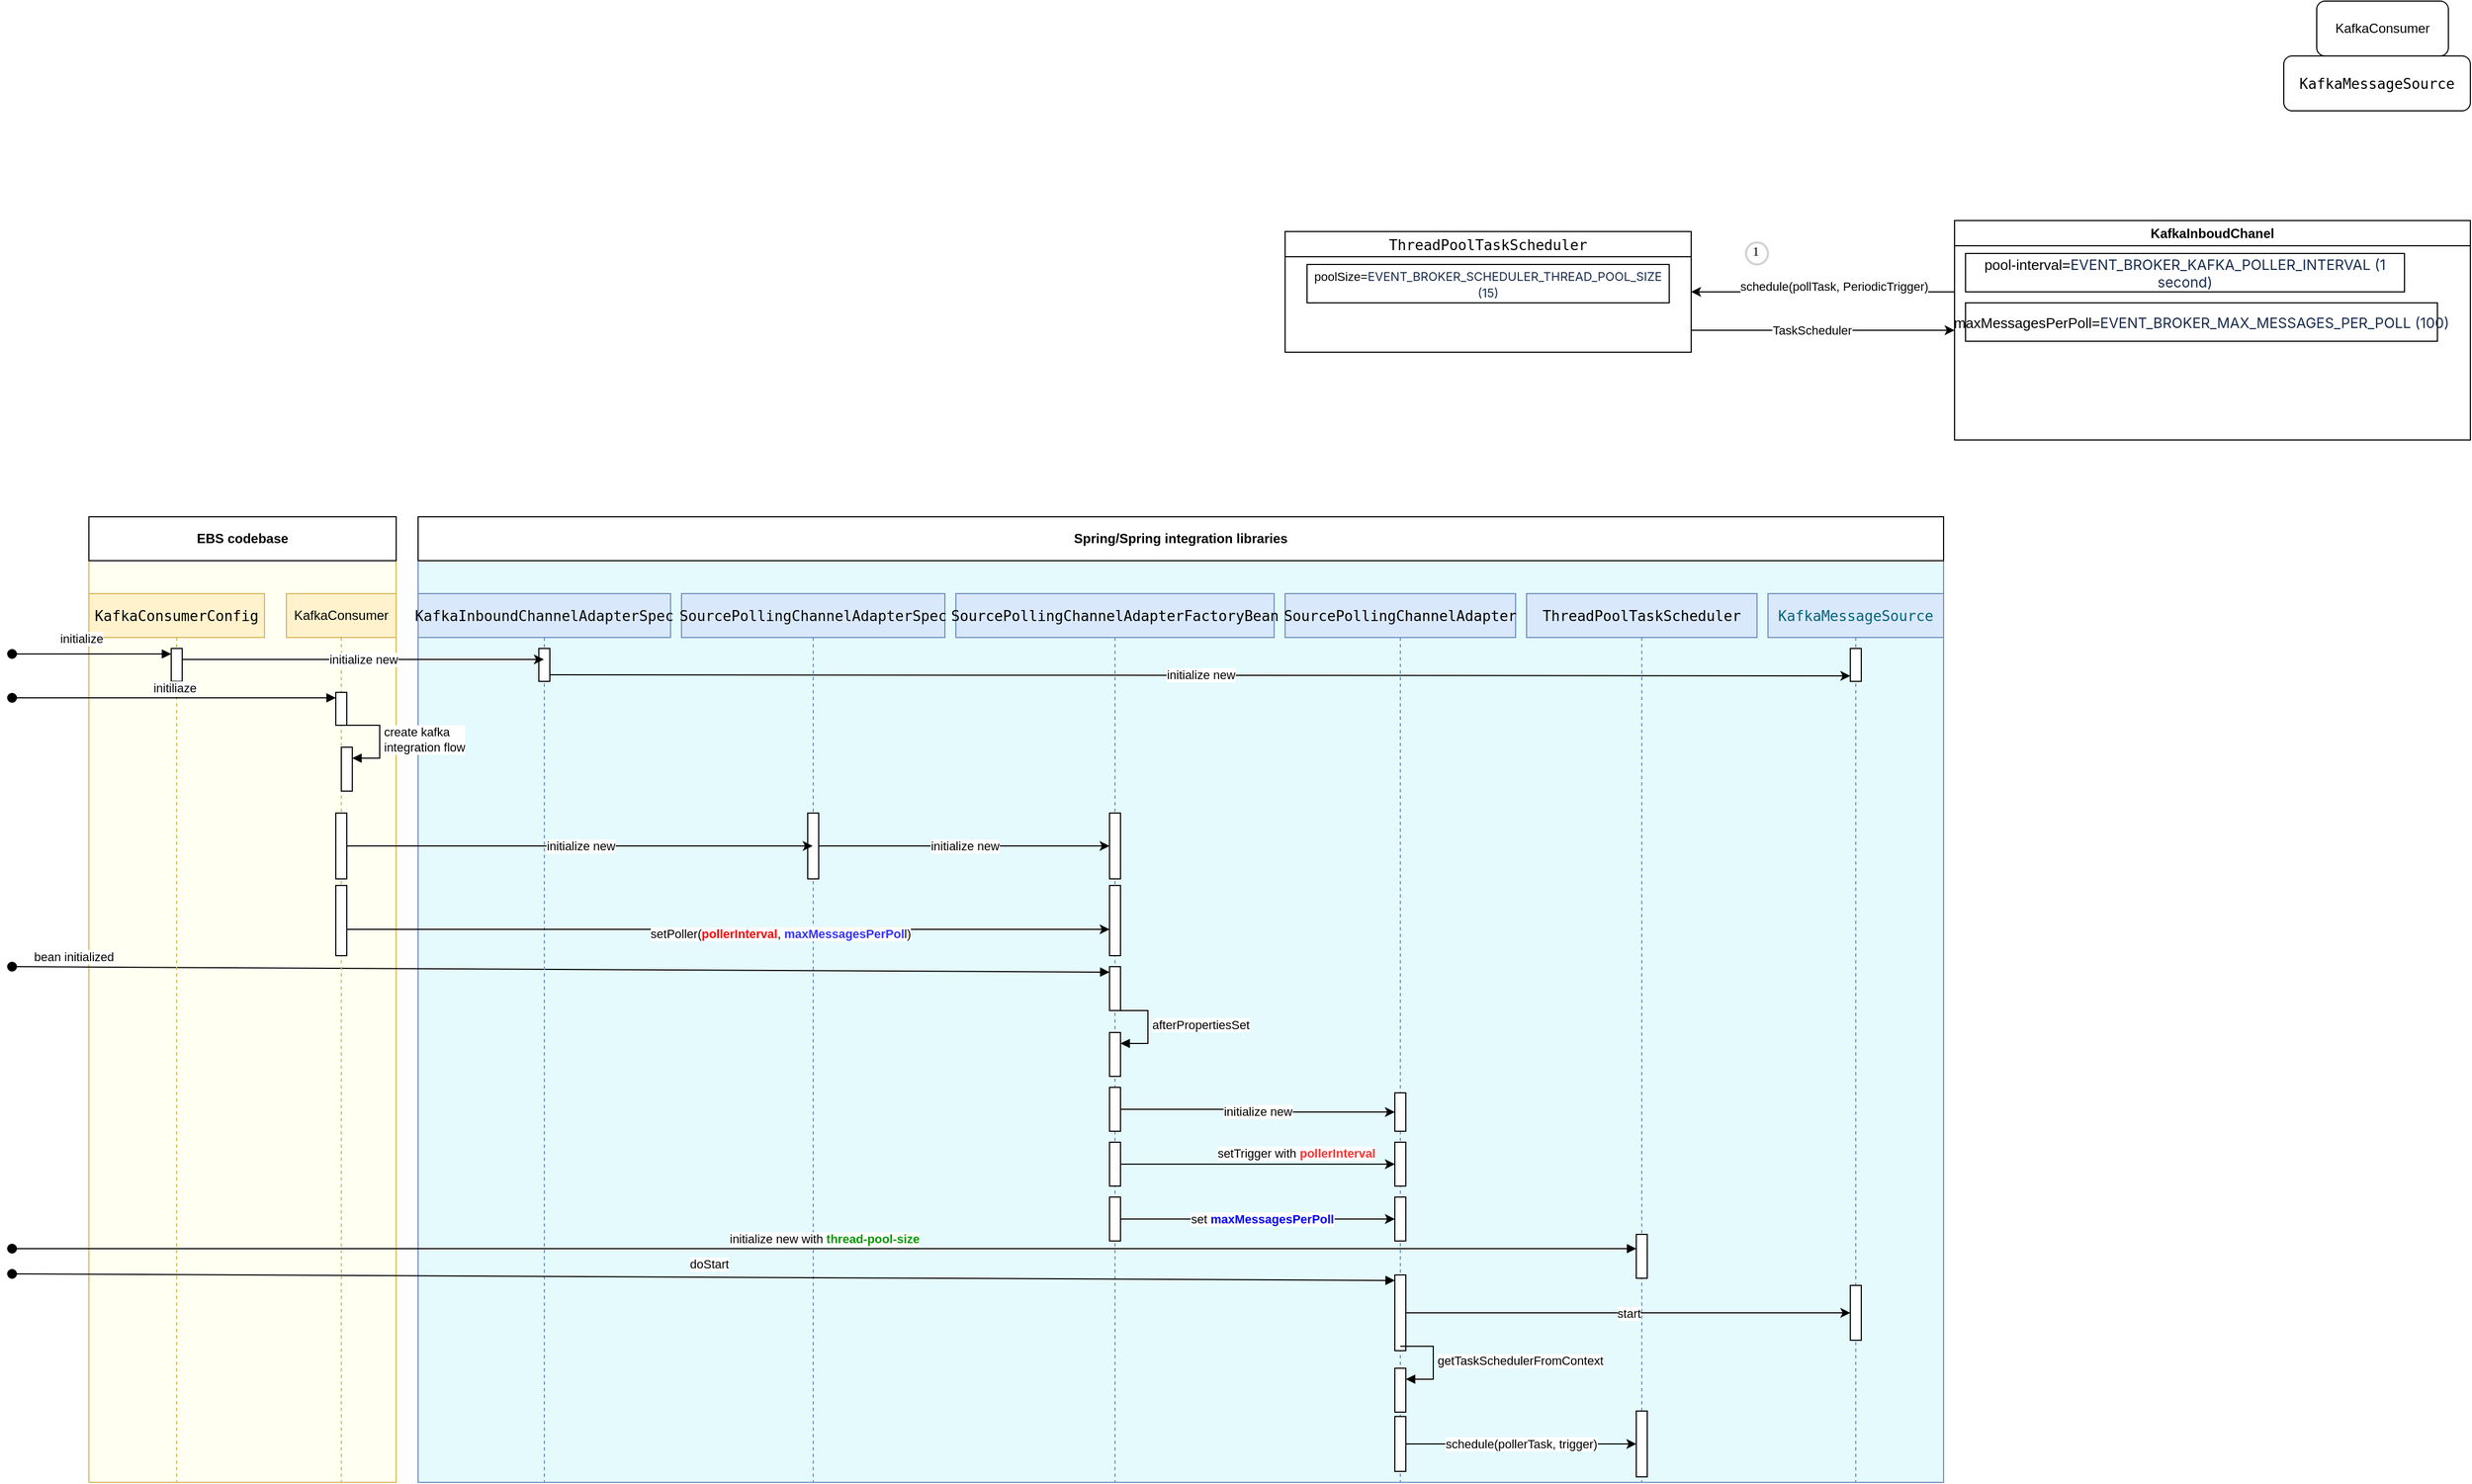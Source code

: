 <mxfile version="24.4.2" type="github">
  <diagram name="Page-1" id="fZzsu9hmyL7Nlfl3KdEv">
    <mxGraphModel dx="3387" dy="878" grid="1" gridSize="10" guides="1" tooltips="1" connect="1" arrows="1" fold="1" page="1" pageScale="1" pageWidth="850" pageHeight="1100" math="0" shadow="0">
      <root>
        <mxCell id="0" />
        <mxCell id="1" parent="0" />
        <mxCell id="ktT0PjB0B2NuViWrefe5-3" value="" style="rounded=0;whiteSpace=wrap;html=1;fillColor=#E5FAFC;strokeColor=#6c8ebf;" vertex="1" parent="1">
          <mxGeometry x="-1040" y="490" width="1390" height="880" as="geometry" />
        </mxCell>
        <mxCell id="ktT0PjB0B2NuViWrefe5-2" value="" style="rounded=0;whiteSpace=wrap;html=1;fillColor=#FFFFF2;strokeColor=#d6b656;" vertex="1" parent="1">
          <mxGeometry x="-1340" y="490" width="280" height="880" as="geometry" />
        </mxCell>
        <mxCell id="QlcWedHpRXv3R7vnOEsD-1" value="&lt;div style=&quot;background-color:#ffffff;color:#080808&quot;&gt;&lt;pre style=&quot;font-family:&#39;JetBrains Mono&#39;,monospace;font-size:9.8pt;&quot;&gt;&lt;span style=&quot;color:#000000;&quot;&gt;KafkaMessageSource&lt;/span&gt;&lt;/pre&gt;&lt;/div&gt;" style="rounded=1;whiteSpace=wrap;html=1;" parent="1" vertex="1">
          <mxGeometry x="660" y="70" width="170" height="50" as="geometry" />
        </mxCell>
        <mxCell id="QlcWedHpRXv3R7vnOEsD-2" value="KafkaConsumer" style="rounded=1;whiteSpace=wrap;html=1;" parent="1" vertex="1">
          <mxGeometry x="690" y="20" width="120" height="50" as="geometry" />
        </mxCell>
        <mxCell id="QlcWedHpRXv3R7vnOEsD-10" value="KafkaInboudChanel" style="swimlane;whiteSpace=wrap;html=1;" parent="1" vertex="1">
          <mxGeometry x="360" y="220" width="470" height="200" as="geometry" />
        </mxCell>
        <mxCell id="QlcWedHpRXv3R7vnOEsD-9" value="&lt;font style=&quot;font-size: 13px;&quot;&gt;pool-interval=&lt;span style=&quot;color: rgb(23, 43, 77); font-family: -apple-system, BlinkMacSystemFont, &amp;quot;Segoe UI&amp;quot;, Roboto, Oxygen, Ubuntu, &amp;quot;Fira Sans&amp;quot;, &amp;quot;Droid Sans&amp;quot;, &amp;quot;Helvetica Neue&amp;quot;, sans-serif; text-align: start; background-color: rgb(255, 255, 255);&quot;&gt;EVENT_BROKER_KAFKA_POLLER_INTERVAL&lt;/span&gt;&lt;span style=&quot;color: rgb(23, 43, 77); font-family: -apple-system, BlinkMacSystemFont, &amp;quot;Segoe UI&amp;quot;, Roboto, Oxygen, Ubuntu, &amp;quot;Fira Sans&amp;quot;, &amp;quot;Droid Sans&amp;quot;, &amp;quot;Helvetica Neue&amp;quot;, sans-serif;&quot;&gt;&amp;nbsp;(1 second)&lt;/span&gt;&lt;/font&gt;" style="rounded=0;whiteSpace=wrap;html=1;align=center;" parent="QlcWedHpRXv3R7vnOEsD-10" vertex="1">
          <mxGeometry x="10" y="30" width="400" height="35" as="geometry" />
        </mxCell>
        <mxCell id="QlcWedHpRXv3R7vnOEsD-19" value="&lt;div style=&quot;text-align: start;&quot;&gt;&lt;span style=&quot;font-size: 13px; background-color: initial;&quot;&gt;maxMessagesPerPoll=&lt;/span&gt;&lt;span style=&quot;background-color: initial; font-size: 13px;&quot;&gt;&lt;font face=&quot;-apple-system, BlinkMacSystemFont, Segoe UI, Roboto, Oxygen, Ubuntu, Fira Sans, Droid Sans, Helvetica Neue, sans-serif&quot; color=&quot;#172b4d&quot;&gt;EVENT_BROKER_MAX_MESSAGES_PER_POLL&lt;/font&gt;&lt;/span&gt;&lt;span style=&quot;font-size: 13px; background-color: initial; color: rgb(23, 43, 77); font-family: -apple-system, BlinkMacSystemFont, &amp;quot;Segoe UI&amp;quot;, Roboto, Oxygen, Ubuntu, &amp;quot;Fira Sans&amp;quot;, &amp;quot;Droid Sans&amp;quot;, &amp;quot;Helvetica Neue&amp;quot;, sans-serif;&quot;&gt;&amp;nbsp;(100)&lt;/span&gt;&lt;/div&gt;" style="rounded=0;whiteSpace=wrap;html=1;align=center;" parent="QlcWedHpRXv3R7vnOEsD-10" vertex="1">
          <mxGeometry x="10" y="75" width="430" height="35" as="geometry" />
        </mxCell>
        <mxCell id="QlcWedHpRXv3R7vnOEsD-18" value="TaskScheduler" style="edgeStyle=orthogonalEdgeStyle;rounded=0;orthogonalLoop=1;jettySize=auto;html=1;entryX=0;entryY=0.5;entryDx=0;entryDy=0;" parent="1" source="QlcWedHpRXv3R7vnOEsD-13" target="QlcWedHpRXv3R7vnOEsD-10" edge="1">
          <mxGeometry x="-0.083" relative="1" as="geometry">
            <Array as="points">
              <mxPoint x="240" y="320" />
              <mxPoint x="240" y="320" />
            </Array>
            <mxPoint as="offset" />
          </mxGeometry>
        </mxCell>
        <mxCell id="QlcWedHpRXv3R7vnOEsD-13" value="&lt;pre style=&quot;color: rgb(8, 8, 8); font-weight: 400; font-family: &amp;quot;JetBrains Mono&amp;quot;, monospace; font-size: 9.8pt;&quot;&gt;&lt;span style=&quot;color: rgb(0, 0, 0);&quot;&gt;ThreadPoolTaskScheduler&lt;/span&gt;&lt;/pre&gt;" style="swimlane;whiteSpace=wrap;html=1;" parent="1" vertex="1">
          <mxGeometry x="-250" y="230" width="370" height="110" as="geometry" />
        </mxCell>
        <mxCell id="QlcWedHpRXv3R7vnOEsD-6" value="&lt;font style=&quot;font-size: 11px;&quot;&gt;poolSize=&lt;span style=&quot;color: rgb(23, 43, 77); font-family: -apple-system, BlinkMacSystemFont, &amp;quot;Segoe UI&amp;quot;, Roboto, Oxygen, Ubuntu, &amp;quot;Fira Sans&amp;quot;, &amp;quot;Droid Sans&amp;quot;, &amp;quot;Helvetica Neue&amp;quot;, sans-serif;&quot;&gt;EVENT_BROKER_SCHEDULER_THREAD_POOL_SIZE (15)&lt;/span&gt;&lt;/font&gt;" style="rounded=0;whiteSpace=wrap;html=1;align=center;" parent="QlcWedHpRXv3R7vnOEsD-13" vertex="1">
          <mxGeometry x="20" y="30" width="330" height="35" as="geometry" />
        </mxCell>
        <mxCell id="QlcWedHpRXv3R7vnOEsD-14" value="&lt;div&gt;schedule(pollTask, PeriodicTrigger)&lt;/div&gt;" style="edgeStyle=orthogonalEdgeStyle;rounded=0;orthogonalLoop=1;jettySize=auto;html=1;entryX=1;entryY=0.5;entryDx=0;entryDy=0;exitX=0;exitY=0.25;exitDx=0;exitDy=0;" parent="1" source="QlcWedHpRXv3R7vnOEsD-10" target="QlcWedHpRXv3R7vnOEsD-13" edge="1">
          <mxGeometry x="-0.02" y="-5" relative="1" as="geometry">
            <mxPoint x="320" y="275" as="sourcePoint" />
            <Array as="points">
              <mxPoint x="360" y="285" />
            </Array>
            <mxPoint as="offset" />
          </mxGeometry>
        </mxCell>
        <mxCell id="QlcWedHpRXv3R7vnOEsD-15" value="1" style="ellipse;whiteSpace=wrap;html=1;aspect=fixed;strokeWidth=2;fontFamily=Tahoma;spacingBottom=4;spacingRight=2;strokeColor=#d3d3d3;" parent="1" vertex="1">
          <mxGeometry x="170" y="240" width="20" height="20" as="geometry" />
        </mxCell>
        <mxCell id="QlcWedHpRXv3R7vnOEsD-20" value="&lt;div style=&quot;color: rgb(8, 8, 8);&quot;&gt;&lt;pre style=&quot;font-family:&#39;JetBrains Mono&#39;,monospace;font-size:9.8pt;&quot;&gt;&lt;span style=&quot;color:#000000;&quot;&gt;SourcePollingChannelAdapter&lt;/span&gt;&lt;/pre&gt;&lt;/div&gt;" style="shape=umlLifeline;perimeter=lifelinePerimeter;whiteSpace=wrap;html=1;container=1;dropTarget=0;collapsible=0;recursiveResize=0;outlineConnect=0;portConstraint=eastwest;newEdgeStyle={&quot;curved&quot;:0,&quot;rounded&quot;:0};fillColor=#dae8fc;strokeColor=#6c8ebf;labelBackgroundColor=none;" parent="1" vertex="1">
          <mxGeometry x="-250" y="560" width="210" height="810" as="geometry" />
        </mxCell>
        <mxCell id="QlcWedHpRXv3R7vnOEsD-53" value="" style="html=1;points=[[0,0,0,0,5],[0,1,0,0,-5],[1,0,0,0,5],[1,1,0,0,-5]];perimeter=orthogonalPerimeter;outlineConnect=0;targetShapes=umlLifeline;portConstraint=eastwest;newEdgeStyle={&quot;curved&quot;:0,&quot;rounded&quot;:0};" parent="QlcWedHpRXv3R7vnOEsD-20" vertex="1">
          <mxGeometry x="100" y="455" width="10" height="35" as="geometry" />
        </mxCell>
        <mxCell id="QlcWedHpRXv3R7vnOEsD-94" value="" style="html=1;points=[[0,0,0,0,5],[0,1,0,0,-5],[1,0,0,0,5],[1,1,0,0,-5]];perimeter=orthogonalPerimeter;outlineConnect=0;targetShapes=umlLifeline;portConstraint=eastwest;newEdgeStyle={&quot;curved&quot;:0,&quot;rounded&quot;:0};" parent="QlcWedHpRXv3R7vnOEsD-20" vertex="1">
          <mxGeometry x="100" y="550" width="10" height="40" as="geometry" />
        </mxCell>
        <mxCell id="M7ghHzg6LirNKr-ro0C7-3" value="" style="html=1;points=[[0,0,0,0,5],[0,1,0,0,-5],[1,0,0,0,5],[1,1,0,0,-5]];perimeter=orthogonalPerimeter;outlineConnect=0;targetShapes=umlLifeline;portConstraint=eastwest;newEdgeStyle={&quot;curved&quot;:0,&quot;rounded&quot;:0};" parent="QlcWedHpRXv3R7vnOEsD-20" vertex="1">
          <mxGeometry x="100" y="621" width="10" height="69" as="geometry" />
        </mxCell>
        <mxCell id="M7ghHzg6LirNKr-ro0C7-5" value="" style="html=1;points=[[0,0,0,0,5],[0,1,0,0,-5],[1,0,0,0,5],[1,1,0,0,-5]];perimeter=orthogonalPerimeter;outlineConnect=0;targetShapes=umlLifeline;portConstraint=eastwest;newEdgeStyle={&quot;curved&quot;:0,&quot;rounded&quot;:0};" parent="QlcWedHpRXv3R7vnOEsD-20" vertex="1">
          <mxGeometry x="100" y="706" width="10" height="40" as="geometry" />
        </mxCell>
        <mxCell id="M7ghHzg6LirNKr-ro0C7-6" value="getTaskSchedulerFromContext" style="html=1;align=left;spacingLeft=2;endArrow=block;rounded=0;edgeStyle=orthogonalEdgeStyle;curved=0;rounded=0;" parent="QlcWedHpRXv3R7vnOEsD-20" target="M7ghHzg6LirNKr-ro0C7-5" edge="1">
          <mxGeometry relative="1" as="geometry">
            <mxPoint x="105" y="686" as="sourcePoint" />
            <Array as="points">
              <mxPoint x="135" y="716" />
            </Array>
          </mxGeometry>
        </mxCell>
        <mxCell id="M7ghHzg6LirNKr-ro0C7-7" value="" style="html=1;points=[[0,0,0,0,5],[0,1,0,0,-5],[1,0,0,0,5],[1,1,0,0,-5]];perimeter=orthogonalPerimeter;outlineConnect=0;targetShapes=umlLifeline;portConstraint=eastwest;newEdgeStyle={&quot;curved&quot;:0,&quot;rounded&quot;:0};" parent="QlcWedHpRXv3R7vnOEsD-20" vertex="1">
          <mxGeometry x="100" y="750" width="10" height="50" as="geometry" />
        </mxCell>
        <mxCell id="QlcWedHpRXv3R7vnOEsD-90" value="" style="html=1;points=[[0,0,0,0,5],[0,1,0,0,-5],[1,0,0,0,5],[1,1,0,0,-5]];perimeter=orthogonalPerimeter;outlineConnect=0;targetShapes=umlLifeline;portConstraint=eastwest;newEdgeStyle={&quot;curved&quot;:0,&quot;rounded&quot;:0};" parent="QlcWedHpRXv3R7vnOEsD-20" vertex="1">
          <mxGeometry x="100" y="500" width="10" height="40" as="geometry" />
        </mxCell>
        <mxCell id="QlcWedHpRXv3R7vnOEsD-21" value="&lt;div style=&quot;color: rgb(8, 8, 8);&quot;&gt;&lt;pre style=&quot;font-family:&#39;JetBrains Mono&#39;,monospace;font-size:9.8pt;&quot;&gt;&lt;pre style=&quot;font-family: &amp;quot;JetBrains Mono&amp;quot;, monospace; font-size: 9.8pt;&quot;&gt;&lt;span style=&quot;color: rgb(0, 0, 0);&quot;&gt;ThreadPoolTaskScheduler&lt;/span&gt;&lt;/pre&gt;&lt;/pre&gt;&lt;/div&gt;" style="shape=umlLifeline;perimeter=lifelinePerimeter;whiteSpace=wrap;html=1;container=1;dropTarget=0;collapsible=0;recursiveResize=0;outlineConnect=0;portConstraint=eastwest;newEdgeStyle={&quot;curved&quot;:0,&quot;rounded&quot;:0};fillColor=#dae8fc;strokeColor=#6c8ebf;labelBackgroundColor=none;" parent="1" vertex="1">
          <mxGeometry x="-30" y="560" width="210" height="810" as="geometry" />
        </mxCell>
        <mxCell id="M7ghHzg6LirNKr-ro0C7-2" value="" style="html=1;points=[[0,0,0,0,5],[0,1,0,0,-5],[1,0,0,0,5],[1,1,0,0,-5]];perimeter=orthogonalPerimeter;outlineConnect=0;targetShapes=umlLifeline;portConstraint=eastwest;newEdgeStyle={&quot;curved&quot;:0,&quot;rounded&quot;:0};" parent="QlcWedHpRXv3R7vnOEsD-21" vertex="1">
          <mxGeometry x="100" y="584" width="10" height="40" as="geometry" />
        </mxCell>
        <mxCell id="M7ghHzg6LirNKr-ro0C7-8" value="" style="html=1;points=[[0,0,0,0,5],[0,1,0,0,-5],[1,0,0,0,5],[1,1,0,0,-5]];perimeter=orthogonalPerimeter;outlineConnect=0;targetShapes=umlLifeline;portConstraint=eastwest;newEdgeStyle={&quot;curved&quot;:0,&quot;rounded&quot;:0};" parent="QlcWedHpRXv3R7vnOEsD-21" vertex="1">
          <mxGeometry x="100" y="745" width="10" height="60" as="geometry" />
        </mxCell>
        <mxCell id="QlcWedHpRXv3R7vnOEsD-22" value="&lt;div style=&quot;color: rgb(8, 8, 8);&quot;&gt;&lt;pre style=&quot;font-family:&#39;JetBrains Mono&#39;,monospace;font-size:9.8pt;&quot;&gt;&lt;div&gt;&lt;pre style=&quot;font-family:&#39;JetBrains Mono&#39;,monospace;font-size:9.8pt;&quot;&gt;&lt;span style=&quot;color:#000000;&quot;&gt;SourcePollingChannelAdapterFactoryBean&lt;/span&gt;&lt;/pre&gt;&lt;/div&gt;&lt;/pre&gt;&lt;/div&gt;" style="shape=umlLifeline;whiteSpace=wrap;html=1;container=1;dropTarget=0;collapsible=0;recursiveResize=0;outlineConnect=0;portConstraint=eastwest;newEdgeStyle={&quot;curved&quot;:0,&quot;rounded&quot;:0};points=[[0,0,0,0,5],[0,1,0,0,-5],[1,0,0,0,5],[1,1,0,0,-5]];perimeter=rectanglePerimeter;targetShapes=umlLifeline;participant=label;fillColor=#dae8fc;strokeColor=#6c8ebf;labelBackgroundColor=none;" parent="1" vertex="1">
          <mxGeometry x="-550" y="560" width="290" height="810" as="geometry" />
        </mxCell>
        <mxCell id="QlcWedHpRXv3R7vnOEsD-69" value="" style="html=1;points=[[0,0,0,0,5],[0,1,0,0,-5],[1,0,0,0,5],[1,1,0,0,-5]];perimeter=orthogonalPerimeter;outlineConnect=0;targetShapes=umlLifeline;portConstraint=eastwest;newEdgeStyle={&quot;curved&quot;:0,&quot;rounded&quot;:0};" parent="QlcWedHpRXv3R7vnOEsD-22" vertex="1">
          <mxGeometry x="140" y="200" width="10" height="60" as="geometry" />
        </mxCell>
        <mxCell id="QlcWedHpRXv3R7vnOEsD-76" value="" style="html=1;points=[[0,0,0,0,5],[0,1,0,0,-5],[1,0,0,0,5],[1,1,0,0,-5]];perimeter=orthogonalPerimeter;outlineConnect=0;targetShapes=umlLifeline;portConstraint=eastwest;newEdgeStyle={&quot;curved&quot;:0,&quot;rounded&quot;:0};" parent="QlcWedHpRXv3R7vnOEsD-22" vertex="1">
          <mxGeometry x="140" y="266" width="10" height="64" as="geometry" />
        </mxCell>
        <mxCell id="QlcWedHpRXv3R7vnOEsD-79" value="" style="html=1;points=[[0,0,0,0,5],[0,1,0,0,-5],[1,0,0,0,5],[1,1,0,0,-5]];perimeter=orthogonalPerimeter;outlineConnect=0;targetShapes=umlLifeline;portConstraint=eastwest;newEdgeStyle={&quot;curved&quot;:0,&quot;rounded&quot;:0};" parent="QlcWedHpRXv3R7vnOEsD-22" vertex="1">
          <mxGeometry x="140" y="340" width="10" height="40" as="geometry" />
        </mxCell>
        <mxCell id="QlcWedHpRXv3R7vnOEsD-80" value="bean initialized" style="html=1;verticalAlign=bottom;startArrow=oval;endArrow=block;startSize=8;curved=0;rounded=0;entryX=0;entryY=0;entryDx=0;entryDy=5;" parent="QlcWedHpRXv3R7vnOEsD-22" target="QlcWedHpRXv3R7vnOEsD-79" edge="1">
          <mxGeometry x="-0.887" relative="1" as="geometry">
            <mxPoint x="-860" y="340" as="sourcePoint" />
            <mxPoint as="offset" />
          </mxGeometry>
        </mxCell>
        <mxCell id="QlcWedHpRXv3R7vnOEsD-81" value="" style="html=1;points=[[0,0,0,0,5],[0,1,0,0,-5],[1,0,0,0,5],[1,1,0,0,-5]];perimeter=orthogonalPerimeter;outlineConnect=0;targetShapes=umlLifeline;portConstraint=eastwest;newEdgeStyle={&quot;curved&quot;:0,&quot;rounded&quot;:0};" parent="QlcWedHpRXv3R7vnOEsD-22" vertex="1">
          <mxGeometry x="140" y="400" width="10" height="40" as="geometry" />
        </mxCell>
        <mxCell id="QlcWedHpRXv3R7vnOEsD-82" value="afterPropertiesSet" style="html=1;align=left;spacingLeft=2;endArrow=block;rounded=0;edgeStyle=orthogonalEdgeStyle;curved=0;rounded=0;" parent="QlcWedHpRXv3R7vnOEsD-22" target="QlcWedHpRXv3R7vnOEsD-81" edge="1">
          <mxGeometry relative="1" as="geometry">
            <mxPoint x="145" y="380" as="sourcePoint" />
            <Array as="points">
              <mxPoint x="175" y="410" />
            </Array>
          </mxGeometry>
        </mxCell>
        <mxCell id="QlcWedHpRXv3R7vnOEsD-84" value="" style="html=1;points=[[0,0,0,0,5],[0,1,0,0,-5],[1,0,0,0,5],[1,1,0,0,-5]];perimeter=orthogonalPerimeter;outlineConnect=0;targetShapes=umlLifeline;portConstraint=eastwest;newEdgeStyle={&quot;curved&quot;:0,&quot;rounded&quot;:0};" parent="QlcWedHpRXv3R7vnOEsD-22" vertex="1">
          <mxGeometry x="140" y="450" width="10" height="40" as="geometry" />
        </mxCell>
        <mxCell id="QlcWedHpRXv3R7vnOEsD-89" value="" style="html=1;points=[[0,0,0,0,5],[0,1,0,0,-5],[1,0,0,0,5],[1,1,0,0,-5]];perimeter=orthogonalPerimeter;outlineConnect=0;targetShapes=umlLifeline;portConstraint=eastwest;newEdgeStyle={&quot;curved&quot;:0,&quot;rounded&quot;:0};" parent="QlcWedHpRXv3R7vnOEsD-22" vertex="1">
          <mxGeometry x="140" y="500" width="10" height="40" as="geometry" />
        </mxCell>
        <mxCell id="QlcWedHpRXv3R7vnOEsD-93" value="" style="html=1;points=[[0,0,0,0,5],[0,1,0,0,-5],[1,0,0,0,5],[1,1,0,0,-5]];perimeter=orthogonalPerimeter;outlineConnect=0;targetShapes=umlLifeline;portConstraint=eastwest;newEdgeStyle={&quot;curved&quot;:0,&quot;rounded&quot;:0};" parent="QlcWedHpRXv3R7vnOEsD-22" vertex="1">
          <mxGeometry x="140" y="550" width="10" height="40" as="geometry" />
        </mxCell>
        <mxCell id="QlcWedHpRXv3R7vnOEsD-54" value="KafkaConsumer" style="shape=umlLifeline;perimeter=lifelinePerimeter;whiteSpace=wrap;html=1;container=1;dropTarget=0;collapsible=0;recursiveResize=0;outlineConnect=0;portConstraint=eastwest;newEdgeStyle={&quot;curved&quot;:0,&quot;rounded&quot;:0};fillColor=#fff2cc;strokeColor=#d6b656;" parent="1" vertex="1">
          <mxGeometry x="-1160" y="560" width="100" height="810" as="geometry" />
        </mxCell>
        <mxCell id="QlcWedHpRXv3R7vnOEsD-62" value="" style="html=1;points=[[0,0,0,0,5],[0,1,0,0,-5],[1,0,0,0,5],[1,1,0,0,-5]];perimeter=orthogonalPerimeter;outlineConnect=0;targetShapes=umlLifeline;portConstraint=eastwest;newEdgeStyle={&quot;curved&quot;:0,&quot;rounded&quot;:0};" parent="QlcWedHpRXv3R7vnOEsD-54" vertex="1">
          <mxGeometry x="45" y="200" width="10" height="60" as="geometry" />
        </mxCell>
        <mxCell id="QlcWedHpRXv3R7vnOEsD-72" value="" style="html=1;points=[[0,0,0,0,5],[0,1,0,0,-5],[1,0,0,0,5],[1,1,0,0,-5]];perimeter=orthogonalPerimeter;outlineConnect=0;targetShapes=umlLifeline;portConstraint=eastwest;newEdgeStyle={&quot;curved&quot;:0,&quot;rounded&quot;:0};" parent="QlcWedHpRXv3R7vnOEsD-54" vertex="1">
          <mxGeometry x="45" y="266" width="10" height="64" as="geometry" />
        </mxCell>
        <mxCell id="M7ghHzg6LirNKr-ro0C7-11" value="" style="html=1;points=[[0,0,0,0,5],[0,1,0,0,-5],[1,0,0,0,5],[1,1,0,0,-5]];perimeter=orthogonalPerimeter;outlineConnect=0;targetShapes=umlLifeline;portConstraint=eastwest;newEdgeStyle={&quot;curved&quot;:0,&quot;rounded&quot;:0};" parent="QlcWedHpRXv3R7vnOEsD-54" vertex="1">
          <mxGeometry x="45" y="90" width="10" height="30" as="geometry" />
        </mxCell>
        <mxCell id="M7ghHzg6LirNKr-ro0C7-13" value="" style="html=1;points=[[0,0,0,0,5],[0,1,0,0,-5],[1,0,0,0,5],[1,1,0,0,-5]];perimeter=orthogonalPerimeter;outlineConnect=0;targetShapes=umlLifeline;portConstraint=eastwest;newEdgeStyle={&quot;curved&quot;:0,&quot;rounded&quot;:0};" parent="QlcWedHpRXv3R7vnOEsD-54" vertex="1">
          <mxGeometry x="50" y="140" width="10" height="40" as="geometry" />
        </mxCell>
        <mxCell id="M7ghHzg6LirNKr-ro0C7-14" value="create kafka&lt;div&gt;integration flow&lt;/div&gt;" style="html=1;align=left;spacingLeft=2;endArrow=block;rounded=0;edgeStyle=orthogonalEdgeStyle;curved=0;rounded=0;" parent="QlcWedHpRXv3R7vnOEsD-54" target="M7ghHzg6LirNKr-ro0C7-13" edge="1">
          <mxGeometry relative="1" as="geometry">
            <mxPoint x="55" y="120" as="sourcePoint" />
            <Array as="points">
              <mxPoint x="85" y="150" />
            </Array>
          </mxGeometry>
        </mxCell>
        <mxCell id="QlcWedHpRXv3R7vnOEsD-55" value="&lt;div style=&quot;color: rgb(8, 8, 8);&quot;&gt;&lt;pre style=&quot;font-family: &amp;quot;JetBrains Mono&amp;quot;, monospace; font-size: 9.8pt;&quot;&gt;&lt;span style=&quot;color: rgb(0, 0, 0);&quot;&gt;KafkaConsumerConfig&lt;/span&gt;&lt;/pre&gt;&lt;/div&gt;" style="shape=umlLifeline;perimeter=lifelinePerimeter;whiteSpace=wrap;html=1;container=1;dropTarget=0;collapsible=0;recursiveResize=0;outlineConnect=0;portConstraint=eastwest;newEdgeStyle={&quot;curved&quot;:0,&quot;rounded&quot;:0};fillColor=#fff2cc;strokeColor=#d6b656;" parent="1" vertex="1">
          <mxGeometry x="-1340" y="560" width="160" height="810" as="geometry" />
        </mxCell>
        <mxCell id="QlcWedHpRXv3R7vnOEsD-57" value="" style="html=1;points=[[0,0,0,0,5],[0,1,0,0,-5],[1,0,0,0,5],[1,1,0,0,-5]];perimeter=orthogonalPerimeter;outlineConnect=0;targetShapes=umlLifeline;portConstraint=eastwest;newEdgeStyle={&quot;curved&quot;:0,&quot;rounded&quot;:0};" parent="QlcWedHpRXv3R7vnOEsD-55" vertex="1">
          <mxGeometry x="75" y="50" width="10" height="30" as="geometry" />
        </mxCell>
        <mxCell id="QlcWedHpRXv3R7vnOEsD-58" value="initialize" style="html=1;verticalAlign=bottom;startArrow=oval;endArrow=block;startSize=8;curved=0;rounded=0;entryX=0;entryY=0;entryDx=0;entryDy=5;" parent="QlcWedHpRXv3R7vnOEsD-55" target="QlcWedHpRXv3R7vnOEsD-57" edge="1">
          <mxGeometry x="-0.135" y="5" relative="1" as="geometry">
            <mxPoint x="-70" y="55" as="sourcePoint" />
            <mxPoint as="offset" />
          </mxGeometry>
        </mxCell>
        <mxCell id="QlcWedHpRXv3R7vnOEsD-56" value="&lt;div style=&quot;color: rgb(8, 8, 8);&quot;&gt;&lt;pre style=&quot;font-family: &amp;quot;JetBrains Mono&amp;quot;, monospace; font-size: 9.8pt;&quot;&gt;&lt;div style=&quot;&quot;&gt;&lt;pre style=&quot;font-family: &amp;quot;JetBrains Mono&amp;quot;, monospace; font-size: 9.8pt;&quot;&gt;KafkaInboundChannelAdapterSpec&lt;/pre&gt;&lt;/div&gt;&lt;/pre&gt;&lt;/div&gt;" style="shape=umlLifeline;perimeter=lifelinePerimeter;whiteSpace=wrap;html=1;container=1;dropTarget=0;collapsible=0;recursiveResize=0;outlineConnect=0;portConstraint=eastwest;newEdgeStyle={&quot;curved&quot;:0,&quot;rounded&quot;:0};fillColor=#dae8fc;strokeColor=#6c8ebf;" parent="1" vertex="1">
          <mxGeometry x="-1040" y="560" width="230" height="810" as="geometry" />
        </mxCell>
        <mxCell id="QlcWedHpRXv3R7vnOEsD-60" value="" style="html=1;points=[[0,0,0,0,5],[0,1,0,0,-5],[1,0,0,0,5],[1,1,0,0,-5]];perimeter=orthogonalPerimeter;outlineConnect=0;targetShapes=umlLifeline;portConstraint=eastwest;newEdgeStyle={&quot;curved&quot;:0,&quot;rounded&quot;:0};" parent="QlcWedHpRXv3R7vnOEsD-56" vertex="1">
          <mxGeometry x="110" y="50" width="10" height="30" as="geometry" />
        </mxCell>
        <mxCell id="QlcWedHpRXv3R7vnOEsD-59" value="initialize new" style="edgeStyle=orthogonalEdgeStyle;rounded=0;orthogonalLoop=1;jettySize=auto;html=1;curved=0;" parent="1" source="QlcWedHpRXv3R7vnOEsD-57" target="QlcWedHpRXv3R7vnOEsD-56" edge="1">
          <mxGeometry relative="1" as="geometry">
            <Array as="points">
              <mxPoint x="-1080" y="620" />
              <mxPoint x="-1080" y="620" />
            </Array>
          </mxGeometry>
        </mxCell>
        <mxCell id="QlcWedHpRXv3R7vnOEsD-64" value="&lt;div style=&quot;color: rgb(8, 8, 8);&quot;&gt;&lt;pre style=&quot;font-family:&#39;JetBrains Mono&#39;,monospace;font-size:9.8pt;&quot;&gt;SourcePollingChannelAdapterSpec&lt;/pre&gt;&lt;/div&gt;" style="shape=umlLifeline;perimeter=lifelinePerimeter;whiteSpace=wrap;html=1;container=1;dropTarget=0;collapsible=0;recursiveResize=0;outlineConnect=0;portConstraint=eastwest;newEdgeStyle={&quot;curved&quot;:0,&quot;rounded&quot;:0};fillColor=#dae8fc;strokeColor=#6c8ebf;labelBackgroundColor=none;" parent="1" vertex="1">
          <mxGeometry x="-800" y="560" width="240" height="810" as="geometry" />
        </mxCell>
        <mxCell id="QlcWedHpRXv3R7vnOEsD-66" value="" style="html=1;points=[[0,0,0,0,5],[0,1,0,0,-5],[1,0,0,0,5],[1,1,0,0,-5]];perimeter=orthogonalPerimeter;outlineConnect=0;targetShapes=umlLifeline;portConstraint=eastwest;newEdgeStyle={&quot;curved&quot;:0,&quot;rounded&quot;:0};" parent="QlcWedHpRXv3R7vnOEsD-64" vertex="1">
          <mxGeometry x="115" y="200" width="10" height="60" as="geometry" />
        </mxCell>
        <mxCell id="QlcWedHpRXv3R7vnOEsD-65" value="initialize new" style="edgeStyle=orthogonalEdgeStyle;rounded=0;orthogonalLoop=1;jettySize=auto;html=1;curved=0;" parent="1" source="QlcWedHpRXv3R7vnOEsD-62" target="QlcWedHpRXv3R7vnOEsD-64" edge="1">
          <mxGeometry relative="1" as="geometry">
            <Array as="points">
              <mxPoint x="-660" y="820" />
              <mxPoint x="-660" y="820" />
            </Array>
          </mxGeometry>
        </mxCell>
        <mxCell id="QlcWedHpRXv3R7vnOEsD-71" value="initialize new" style="edgeStyle=orthogonalEdgeStyle;rounded=0;orthogonalLoop=1;jettySize=auto;html=1;curved=0;" parent="1" source="QlcWedHpRXv3R7vnOEsD-66" target="QlcWedHpRXv3R7vnOEsD-69" edge="1">
          <mxGeometry relative="1" as="geometry" />
        </mxCell>
        <mxCell id="QlcWedHpRXv3R7vnOEsD-75" value="setPoller(&lt;b&gt;&lt;font color=&quot;#ff0000&quot;&gt;pollerInterval&lt;/font&gt;&lt;/b&gt;, &lt;b&gt;&lt;font color=&quot;#3333ff&quot;&gt;maxMessagesPerPol&lt;/font&gt;&lt;/b&gt;l)" style="edgeStyle=orthogonalEdgeStyle;rounded=0;orthogonalLoop=1;jettySize=auto;html=1;curved=0;" parent="1" source="QlcWedHpRXv3R7vnOEsD-72" target="QlcWedHpRXv3R7vnOEsD-76" edge="1">
          <mxGeometry x="0.137" y="-4" relative="1" as="geometry">
            <Array as="points">
              <mxPoint x="-460" y="866" />
              <mxPoint x="-460" y="866" />
            </Array>
            <mxPoint as="offset" />
          </mxGeometry>
        </mxCell>
        <mxCell id="QlcWedHpRXv3R7vnOEsD-85" value="initialize new" style="edgeStyle=orthogonalEdgeStyle;rounded=0;orthogonalLoop=1;jettySize=auto;html=1;curved=0;" parent="1" source="QlcWedHpRXv3R7vnOEsD-84" target="QlcWedHpRXv3R7vnOEsD-53" edge="1">
          <mxGeometry relative="1" as="geometry" />
        </mxCell>
        <mxCell id="QlcWedHpRXv3R7vnOEsD-91" value="setTrigger with &lt;b&gt;&lt;font color=&quot;#ff3333&quot;&gt;pollerInterval&lt;/font&gt;&lt;/b&gt;" style="edgeStyle=orthogonalEdgeStyle;rounded=0;orthogonalLoop=1;jettySize=auto;html=1;curved=0;" parent="1" edge="1">
          <mxGeometry x="0.28" y="10" relative="1" as="geometry">
            <Array as="points">
              <mxPoint x="-270" y="1080" />
              <mxPoint x="-270" y="1080" />
            </Array>
            <mxPoint as="offset" />
            <mxPoint x="-400" y="1080" as="sourcePoint" />
            <mxPoint x="-150" y="1080" as="targetPoint" />
          </mxGeometry>
        </mxCell>
        <mxCell id="QlcWedHpRXv3R7vnOEsD-92" value="set &lt;b&gt;&lt;font color=&quot;#0000ff&quot;&gt;maxMessagesPerPoll&lt;/font&gt;&lt;/b&gt;" style="edgeStyle=orthogonalEdgeStyle;rounded=0;orthogonalLoop=1;jettySize=auto;html=1;curved=0;" parent="1" source="QlcWedHpRXv3R7vnOEsD-93" target="QlcWedHpRXv3R7vnOEsD-94" edge="1">
          <mxGeometry x="0.04" relative="1" as="geometry">
            <Array as="points">
              <mxPoint x="-180" y="1130" />
              <mxPoint x="-180" y="1130" />
            </Array>
            <mxPoint x="-1" as="offset" />
          </mxGeometry>
        </mxCell>
        <mxCell id="M7ghHzg6LirNKr-ro0C7-1" value="initialize new with &lt;b&gt;&lt;font color=&quot;#009900&quot;&gt;thread-pool-size&lt;/font&gt;&lt;/b&gt;" style="html=1;verticalAlign=bottom;startArrow=oval;startFill=1;endArrow=block;startSize=8;curved=0;rounded=0;" parent="1" edge="1">
          <mxGeometry width="60" relative="1" as="geometry">
            <mxPoint x="-1410" y="1157" as="sourcePoint" />
            <mxPoint x="70" y="1157" as="targetPoint" />
          </mxGeometry>
        </mxCell>
        <mxCell id="M7ghHzg6LirNKr-ro0C7-4" value="doStart" style="html=1;verticalAlign=bottom;startArrow=oval;endArrow=block;startSize=8;curved=0;rounded=0;entryX=0;entryY=0;entryDx=0;entryDy=5;" parent="1" target="M7ghHzg6LirNKr-ro0C7-3" edge="1">
          <mxGeometry x="0.008" y="3" relative="1" as="geometry">
            <mxPoint x="-1410" y="1180" as="sourcePoint" />
            <mxPoint as="offset" />
          </mxGeometry>
        </mxCell>
        <mxCell id="M7ghHzg6LirNKr-ro0C7-9" value="schedule(pollerTask, trigger)" style="edgeStyle=orthogonalEdgeStyle;rounded=0;orthogonalLoop=1;jettySize=auto;html=1;curved=0;" parent="1" source="M7ghHzg6LirNKr-ro0C7-7" target="M7ghHzg6LirNKr-ro0C7-8" edge="1">
          <mxGeometry relative="1" as="geometry" />
        </mxCell>
        <mxCell id="M7ghHzg6LirNKr-ro0C7-12" value="initiliaze" style="html=1;verticalAlign=bottom;startArrow=oval;endArrow=block;startSize=8;curved=0;rounded=0;entryX=0;entryY=0;entryDx=0;entryDy=5;" parent="1" target="M7ghHzg6LirNKr-ro0C7-11" edge="1">
          <mxGeometry relative="1" as="geometry">
            <mxPoint x="-1410" y="655" as="sourcePoint" />
          </mxGeometry>
        </mxCell>
        <mxCell id="M7ghHzg6LirNKr-ro0C7-17" value="&lt;div style=&quot;color: rgb(8, 8, 8);&quot;&gt;&lt;pre style=&quot;font-family:&#39;JetBrains Mono&#39;,monospace;font-size:9.8pt;&quot;&gt;&lt;span style=&quot;color:#00627a;&quot;&gt;KafkaMessageSource&lt;/span&gt;&lt;/pre&gt;&lt;/div&gt;" style="shape=umlLifeline;perimeter=lifelinePerimeter;whiteSpace=wrap;html=1;container=1;dropTarget=0;collapsible=0;recursiveResize=0;outlineConnect=0;portConstraint=eastwest;newEdgeStyle={&quot;curved&quot;:0,&quot;rounded&quot;:0};fillColor=#dae8fc;strokeColor=#6c8ebf;labelBackgroundColor=none;" parent="1" vertex="1">
          <mxGeometry x="190" y="560" width="160" height="810" as="geometry" />
        </mxCell>
        <mxCell id="M7ghHzg6LirNKr-ro0C7-24" value="" style="html=1;points=[[0,0,0,0,5],[0,1,0,0,-5],[1,0,0,0,5],[1,1,0,0,-5]];perimeter=orthogonalPerimeter;outlineConnect=0;targetShapes=umlLifeline;portConstraint=eastwest;newEdgeStyle={&quot;curved&quot;:0,&quot;rounded&quot;:0};" parent="M7ghHzg6LirNKr-ro0C7-17" vertex="1">
          <mxGeometry x="75" y="50" width="10" height="30" as="geometry" />
        </mxCell>
        <mxCell id="M7ghHzg6LirNKr-ro0C7-27" value="" style="html=1;points=[[0,0,0,0,5],[0,1,0,0,-5],[1,0,0,0,5],[1,1,0,0,-5]];perimeter=orthogonalPerimeter;outlineConnect=0;targetShapes=umlLifeline;portConstraint=eastwest;newEdgeStyle={&quot;curved&quot;:0,&quot;rounded&quot;:0};" parent="M7ghHzg6LirNKr-ro0C7-17" vertex="1">
          <mxGeometry x="75" y="630.5" width="10" height="50" as="geometry" />
        </mxCell>
        <mxCell id="M7ghHzg6LirNKr-ro0C7-25" value="initialize new" style="edgeStyle=orthogonalEdgeStyle;rounded=0;orthogonalLoop=1;jettySize=auto;html=1;curved=0;entryX=0;entryY=1;entryDx=0;entryDy=-5;entryPerimeter=0;" parent="1" edge="1" target="M7ghHzg6LirNKr-ro0C7-24">
          <mxGeometry relative="1" as="geometry">
            <mxPoint x="-920" y="634" as="sourcePoint" />
            <mxPoint x="260" y="634" as="targetPoint" />
          </mxGeometry>
        </mxCell>
        <mxCell id="M7ghHzg6LirNKr-ro0C7-29" value="start" style="edgeStyle=orthogonalEdgeStyle;rounded=0;orthogonalLoop=1;jettySize=auto;html=1;curved=0;" parent="1" source="M7ghHzg6LirNKr-ro0C7-3" target="M7ghHzg6LirNKr-ro0C7-27" edge="1">
          <mxGeometry relative="1" as="geometry" />
        </mxCell>
        <mxCell id="ktT0PjB0B2NuViWrefe5-5" value="&lt;b&gt;EBS codebase&lt;/b&gt;" style="rounded=0;whiteSpace=wrap;html=1;" vertex="1" parent="1">
          <mxGeometry x="-1340" y="490" width="280" height="40" as="geometry" />
        </mxCell>
        <mxCell id="ktT0PjB0B2NuViWrefe5-6" value="Spring/Spring integration libraries" style="rounded=0;whiteSpace=wrap;html=1;fontStyle=1" vertex="1" parent="1">
          <mxGeometry x="-1040" y="490" width="1390" height="40" as="geometry" />
        </mxCell>
      </root>
    </mxGraphModel>
  </diagram>
</mxfile>
